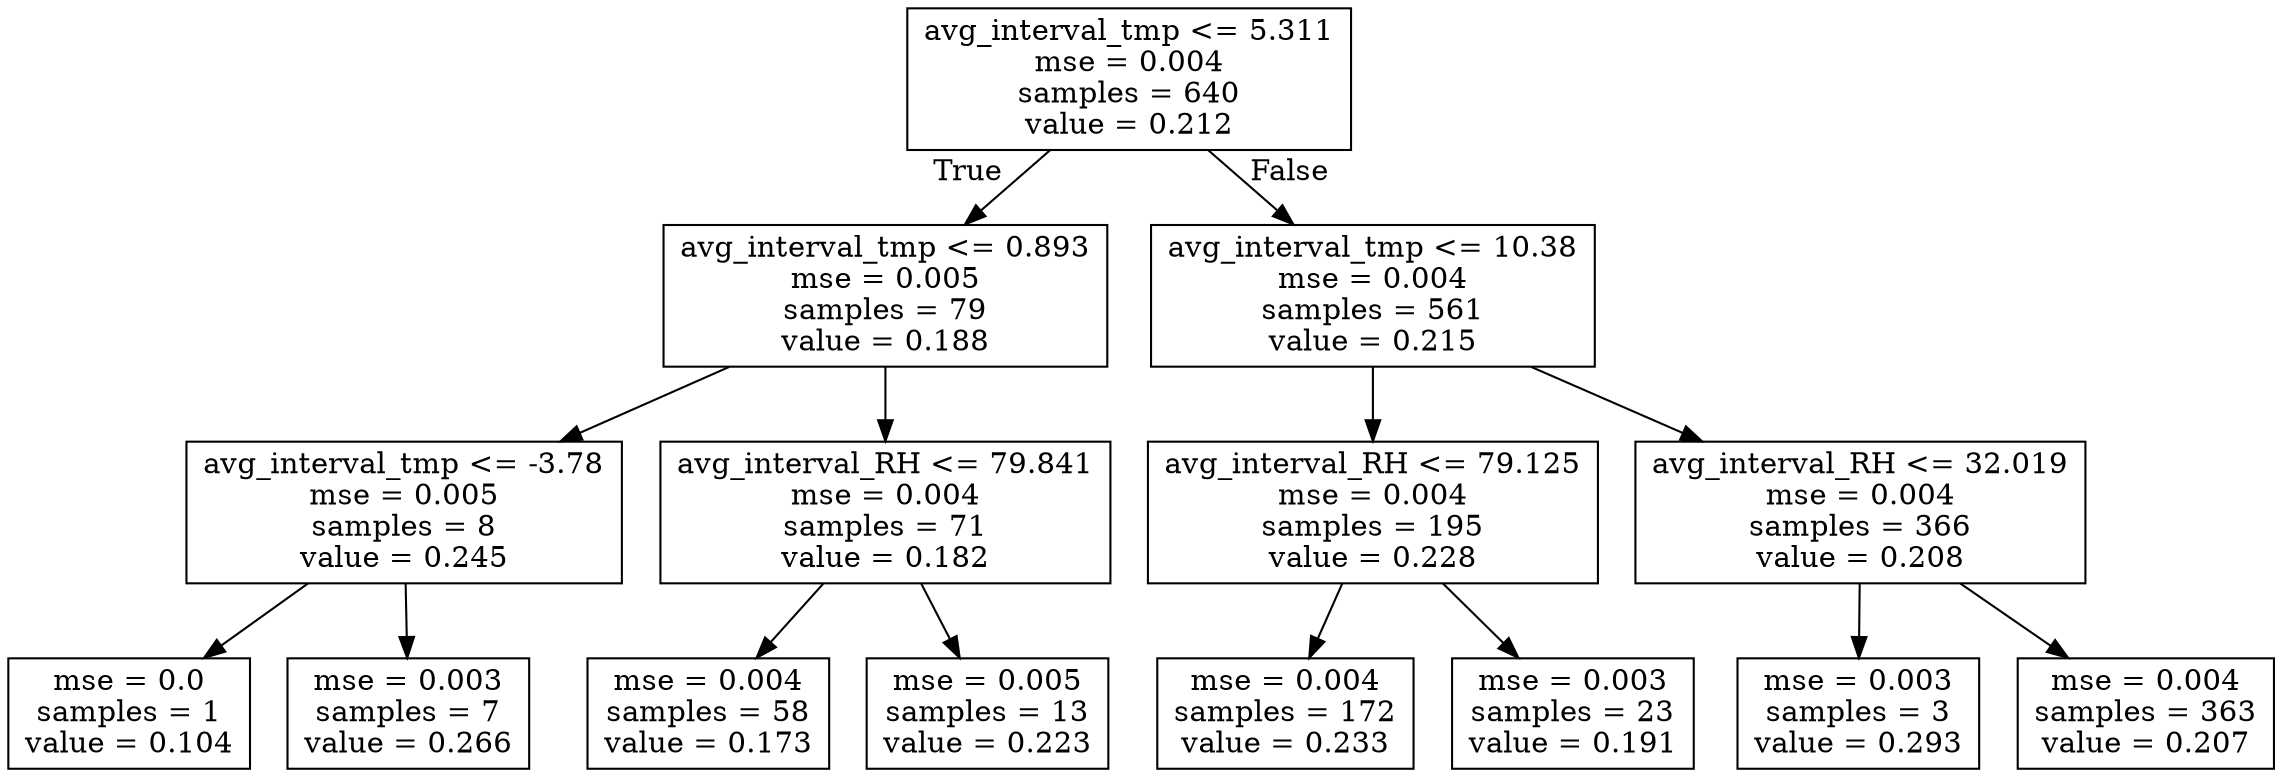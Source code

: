 digraph Tree {
node [shape=box] ;
0 [label="avg_interval_tmp <= 5.311\nmse = 0.004\nsamples = 640\nvalue = 0.212"] ;
1 [label="avg_interval_tmp <= 0.893\nmse = 0.005\nsamples = 79\nvalue = 0.188"] ;
0 -> 1 [labeldistance=2.5, labelangle=45, headlabel="True"] ;
2 [label="avg_interval_tmp <= -3.78\nmse = 0.005\nsamples = 8\nvalue = 0.245"] ;
1 -> 2 ;
3 [label="mse = 0.0\nsamples = 1\nvalue = 0.104"] ;
2 -> 3 ;
4 [label="mse = 0.003\nsamples = 7\nvalue = 0.266"] ;
2 -> 4 ;
5 [label="avg_interval_RH <= 79.841\nmse = 0.004\nsamples = 71\nvalue = 0.182"] ;
1 -> 5 ;
6 [label="mse = 0.004\nsamples = 58\nvalue = 0.173"] ;
5 -> 6 ;
7 [label="mse = 0.005\nsamples = 13\nvalue = 0.223"] ;
5 -> 7 ;
8 [label="avg_interval_tmp <= 10.38\nmse = 0.004\nsamples = 561\nvalue = 0.215"] ;
0 -> 8 [labeldistance=2.5, labelangle=-45, headlabel="False"] ;
9 [label="avg_interval_RH <= 79.125\nmse = 0.004\nsamples = 195\nvalue = 0.228"] ;
8 -> 9 ;
10 [label="mse = 0.004\nsamples = 172\nvalue = 0.233"] ;
9 -> 10 ;
11 [label="mse = 0.003\nsamples = 23\nvalue = 0.191"] ;
9 -> 11 ;
12 [label="avg_interval_RH <= 32.019\nmse = 0.004\nsamples = 366\nvalue = 0.208"] ;
8 -> 12 ;
13 [label="mse = 0.003\nsamples = 3\nvalue = 0.293"] ;
12 -> 13 ;
14 [label="mse = 0.004\nsamples = 363\nvalue = 0.207"] ;
12 -> 14 ;
}